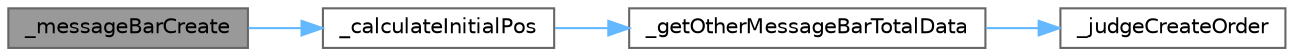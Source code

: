 digraph "_messageBarCreate"
{
 // LATEX_PDF_SIZE
  bgcolor="transparent";
  edge [fontname=Helvetica,fontsize=10,labelfontname=Helvetica,labelfontsize=10];
  node [fontname=Helvetica,fontsize=10,shape=box,height=0.2,width=0.4];
  rankdir="LR";
  Node1 [id="Node000001",label="_messageBarCreate",height=0.2,width=0.4,color="gray40", fillcolor="grey60", style="filled", fontcolor="black",tooltip="创建消息栏"];
  Node1 -> Node2 [id="edge1_Node000001_Node000002",color="steelblue1",style="solid",tooltip=" "];
  Node2 [id="Node000002",label="_calculateInitialPos",height=0.2,width=0.4,color="grey40", fillcolor="white", style="filled",URL="$class_ela_message_bar_private.html#a0141e2f56d4d0eb651bb6e62b8e5758e",tooltip="计算初始位置"];
  Node2 -> Node3 [id="edge2_Node000002_Node000003",color="steelblue1",style="solid",tooltip=" "];
  Node3 [id="Node000003",label="_getOtherMessageBarTotalData",height=0.2,width=0.4,color="grey40", fillcolor="white", style="filled",URL="$class_ela_message_bar_private.html#a71e3570e0a97c45d2b1bd8386b53ed81",tooltip="获取其他消息栏的总高度和次序信息"];
  Node3 -> Node4 [id="edge3_Node000003_Node000004",color="steelblue1",style="solid",tooltip=" "];
  Node4 [id="Node000004",label="_judgeCreateOrder",height=0.2,width=0.4,color="grey40", fillcolor="white", style="filled",URL="$class_ela_message_bar_private.html#a9e6d8241c8039a74eec452722d6af4a7",tooltip="判断消息栏创建顺序"];
}
